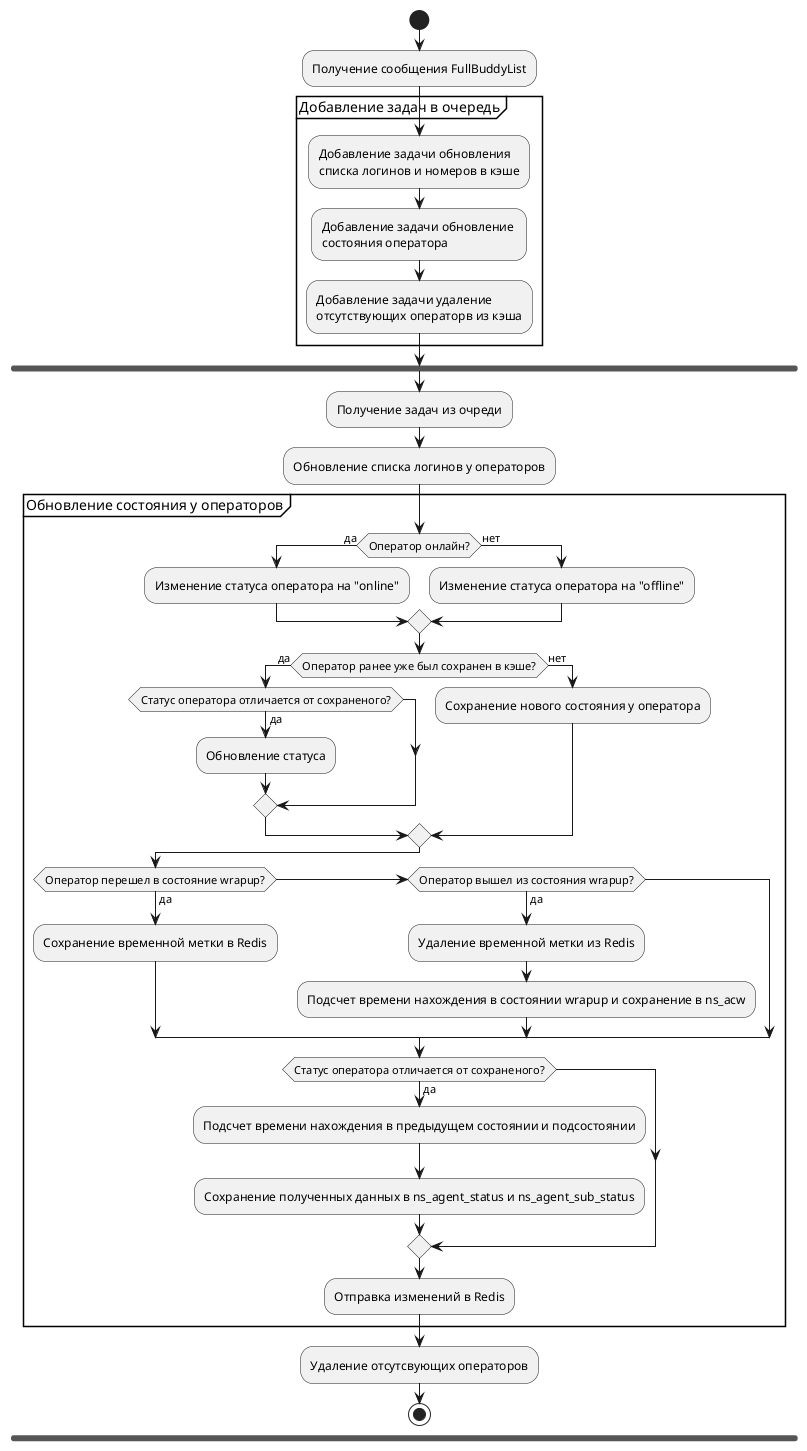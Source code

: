 @startuml

skinparam {
    monochrome true
}

start

:Получение сообщения FullBuddyList;

partition "Добавление задач в очередь" {
    :Добавление задачи обновления \nсписка логинов и номеров в кэше;
    :Добавление задачи обновление \nсостояния оператора;
    :Добавление задачи удаление \nотсутствующих операторв из кэша;
}

fork
:Получение задач из очреди;

:Обновление списка логинов у операторов;

partition "Обновление состояния у операторов" {
    if (Оператор онлайн?) then (да)
        :Изменение статуса оператора на "online";
    else (нет)
        :Изменение статуса оператора на "offline";
    endif
    if (Оператор ранее уже был сохранен в кэше?) then (да)
        if (Статус оператора отличается от сохраненого?) then (да)
            :Обновление статуса;
        endif
    else (нет)
        :Сохранение нового состояния у оператора;
    endif

    if (Оператор перешел в состояние wrapup?) then (да)
        :Сохранение временной метки в Redis;
    elseif (Оператор вышел из состояния wrapup?) then (да)
        :Удаление временной метки из Redis;
        :Подсчет времени нахождения в состоянии wrapup и сохранение в ns_acw;
    endif

    if (Статус оператора отличается от сохраненого?) then (да)
        :Подсчет времени нахождения в предыдущем состоянии и подсостоянии;
        :Сохранение полученных данных в ns_agent_status и ns_agent_sub_status;
    endif

    :Отправка изменений в Redis;
}

:Удаление отсутсвующих операторов;

stop


@enduml